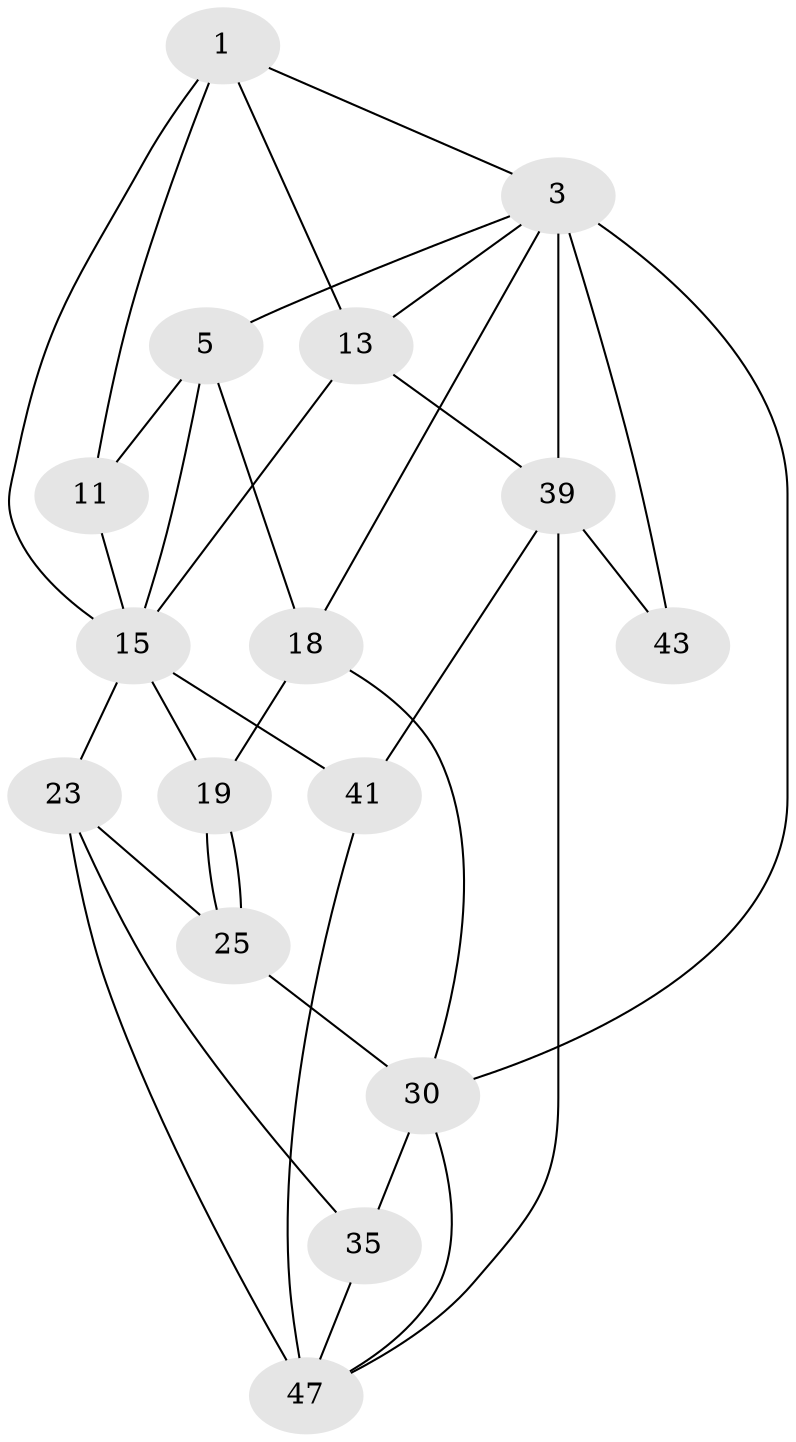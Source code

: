 // original degree distribution, {3: 0.037037037037037035, 4: 0.24074074074074073, 6: 0.2037037037037037, 5: 0.5185185185185185}
// Generated by graph-tools (version 1.1) at 2025/21/03/04/25 18:21:30]
// undirected, 16 vertices, 34 edges
graph export_dot {
graph [start="1"]
  node [color=gray90,style=filled];
  1 [pos="+0.8183641842193444+0",super="+2+8"];
  3 [pos="+1+0",super="+4+29+52"];
  5 [pos="+0.39396020328967407+0",super="+6+17"];
  11 [pos="+0.6430505988264509+0.15317986648774923",super="+12"];
  13 [pos="+0.8936358651048114+0.35002299914891",super="+27"];
  15 [pos="+0.4378853810459532+0.28768238660598405",super="+16+21"];
  18 [pos="+0+0.1100459291134895",super="+20"];
  19 [pos="+0.24385450623950095+0.4435163445050437"];
  23 [pos="+0.36864016131000243+0.6472360175449453",super="+24+46"];
  25 [pos="+0.2528801842257452+0.5074385986069142",super="+33"];
  30 [pos="+0+0.43184286427254776",super="+34+31"];
  35 [pos="+0.27925171625589074+0.6844773901894113",super="+45+36"];
  39 [pos="+0.7762476274396699+0.755334207957577",super="+40"];
  41 [pos="+0.6595697912356698+0.8348827141076122"];
  43 [pos="+1+0.5527490810291692",super="+44+51"];
  47 [pos="+0.3695362880275144+0.9956678254321855",super="+48"];
  1 -- 3;
  1 -- 13 [weight=2];
  1 -- 11 [weight=2];
  1 -- 15;
  3 -- 18;
  3 -- 5;
  3 -- 43 [weight=2];
  3 -- 13;
  3 -- 30 [weight=2];
  3 -- 39;
  5 -- 11 [weight=2];
  5 -- 18;
  5 -- 15;
  11 -- 15;
  13 -- 39;
  13 -- 15;
  15 -- 19;
  15 -- 23 [weight=2];
  15 -- 41;
  18 -- 19;
  18 -- 30;
  19 -- 25;
  19 -- 25;
  23 -- 25;
  23 -- 35;
  23 -- 47 [weight=2];
  25 -- 30 [weight=2];
  30 -- 35 [weight=2];
  30 -- 47;
  35 -- 47;
  39 -- 43;
  39 -- 41;
  39 -- 47;
  41 -- 47;
}

